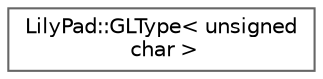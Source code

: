 digraph "Graphical Class Hierarchy"
{
 // LATEX_PDF_SIZE
  bgcolor="transparent";
  edge [fontname=Helvetica,fontsize=10,labelfontname=Helvetica,labelfontsize=10];
  node [fontname=Helvetica,fontsize=10,shape=box,height=0.2,width=0.4];
  rankdir="LR";
  Node0 [id="Node000000",label="LilyPad::GLType\< unsigned\l char \>",height=0.2,width=0.4,color="grey40", fillcolor="white", style="filled",URL="$structLilyPad_1_1GLType_3_01unsigned_01char_01_4.html",tooltip=" "];
}
